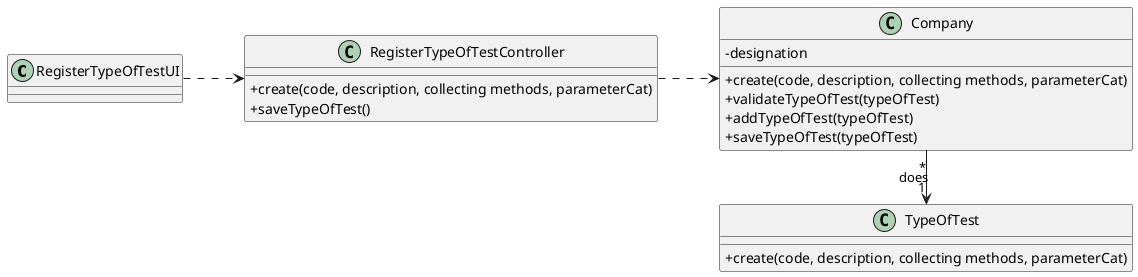 @startuml
'https://plantuml.com/class-diagram

skinparam classAttributeIconSize 0
left to right direction
class RegisterTypeOfTestUI{
  
}

class RegisterTypeOfTestController{
 +create(code, description, collecting methods, parameterCat)
 +saveTypeOfTest()
}

class Company{
 -designation
  
 +create(code, description, collecting methods, parameterCat)
 +validateTypeOfTest(typeOfTest)
 +addTypeOfTest(typeOfTest)
 +saveTypeOfTest(typeOfTest)
}

class TypeOfTest{
 +create(code, description, collecting methods, parameterCat)
}



RegisterTypeOfTestUI ..> RegisterTypeOfTestController
RegisterTypeOfTestController ..> Company
Company "*" -> "1" TypeOfTest : does

@enduml
